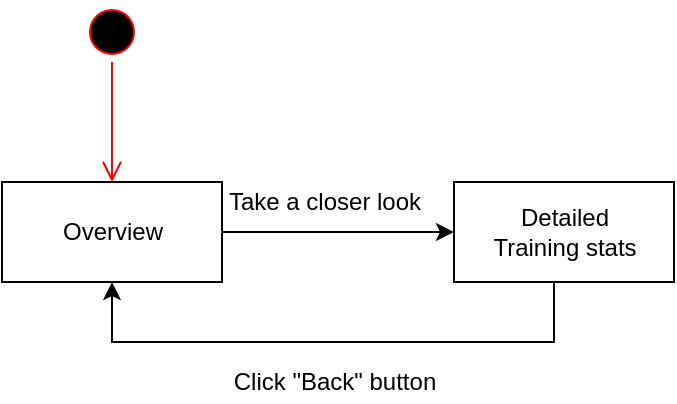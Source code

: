 <mxfile version="13.3.1" type="github">
  <diagram id="pJZKp0zEUnxZiN3DvmuZ" name="Page-1">
    <mxGraphModel dx="1550" dy="868" grid="1" gridSize="10" guides="1" tooltips="1" connect="1" arrows="1" fold="1" page="1" pageScale="1" pageWidth="827" pageHeight="1169" math="0" shadow="0">
      <root>
        <mxCell id="0" />
        <mxCell id="1" parent="0" />
        <mxCell id="PxkrtV6aKEUyxPNBgeFO-1" value="" style="ellipse;html=1;shape=startState;fillColor=#000000;strokeColor=#ff0000;" vertex="1" parent="1">
          <mxGeometry x="399" y="60" width="30" height="30" as="geometry" />
        </mxCell>
        <mxCell id="PxkrtV6aKEUyxPNBgeFO-2" value="" style="edgeStyle=orthogonalEdgeStyle;html=1;verticalAlign=bottom;endArrow=open;endSize=8;strokeColor=#ff0000;" edge="1" source="PxkrtV6aKEUyxPNBgeFO-1" parent="1">
          <mxGeometry relative="1" as="geometry">
            <mxPoint x="414" y="150" as="targetPoint" />
          </mxGeometry>
        </mxCell>
        <mxCell id="PxkrtV6aKEUyxPNBgeFO-3" value="Overview" style="html=1;" vertex="1" parent="1">
          <mxGeometry x="359" y="150" width="110" height="50" as="geometry" />
        </mxCell>
        <mxCell id="PxkrtV6aKEUyxPNBgeFO-8" style="edgeStyle=orthogonalEdgeStyle;rounded=0;orthogonalLoop=1;jettySize=auto;html=1;" edge="1" parent="1" source="PxkrtV6aKEUyxPNBgeFO-4" target="PxkrtV6aKEUyxPNBgeFO-3">
          <mxGeometry relative="1" as="geometry">
            <mxPoint x="635" y="260" as="targetPoint" />
            <Array as="points">
              <mxPoint x="635" y="230" />
              <mxPoint x="414" y="230" />
            </Array>
          </mxGeometry>
        </mxCell>
        <mxCell id="PxkrtV6aKEUyxPNBgeFO-4" value="Detailed &lt;br&gt;Training stats" style="html=1;" vertex="1" parent="1">
          <mxGeometry x="585" y="150" width="110" height="50" as="geometry" />
        </mxCell>
        <mxCell id="PxkrtV6aKEUyxPNBgeFO-9" value="Click &quot;Back&quot; button" style="text;html=1;align=center;verticalAlign=middle;resizable=0;points=[];autosize=1;" vertex="1" parent="1">
          <mxGeometry x="465" y="240" width="120" height="20" as="geometry" />
        </mxCell>
        <mxCell id="PxkrtV6aKEUyxPNBgeFO-10" value="" style="group" vertex="1" connectable="0" parent="1">
          <mxGeometry x="465" y="150" width="110" height="20" as="geometry" />
        </mxCell>
        <mxCell id="PxkrtV6aKEUyxPNBgeFO-5" style="edgeStyle=orthogonalEdgeStyle;rounded=0;orthogonalLoop=1;jettySize=auto;html=1;" edge="1" parent="PxkrtV6aKEUyxPNBgeFO-10" source="PxkrtV6aKEUyxPNBgeFO-3" target="PxkrtV6aKEUyxPNBgeFO-4">
          <mxGeometry relative="1" as="geometry" />
        </mxCell>
        <mxCell id="PxkrtV6aKEUyxPNBgeFO-6" value="Take a closer look" style="text;html=1;align=center;verticalAlign=middle;resizable=0;points=[];autosize=1;" vertex="1" parent="PxkrtV6aKEUyxPNBgeFO-10">
          <mxGeometry width="110" height="20" as="geometry" />
        </mxCell>
      </root>
    </mxGraphModel>
  </diagram>
</mxfile>
